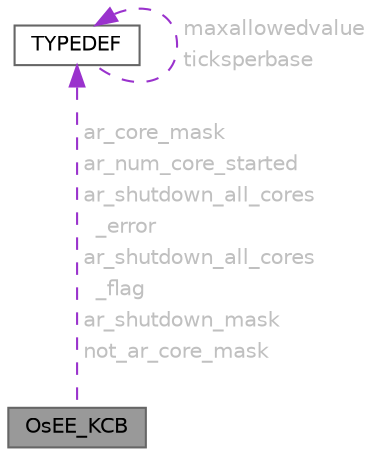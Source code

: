 digraph "OsEE_KCB"
{
 // LATEX_PDF_SIZE
  bgcolor="transparent";
  edge [fontname=Helvetica,fontsize=10,labelfontname=Helvetica,labelfontsize=10];
  node [fontname=Helvetica,fontsize=10,shape=box,height=0.2,width=0.4];
  Node1 [id="Node000001",label="OsEE_KCB",height=0.2,width=0.4,color="gray40", fillcolor="grey60", style="filled", fontcolor="black",tooltip="This is the Kernel Control Block."];
  Node2 -> Node1 [id="edge1_Node000001_Node000002",dir="back",color="darkorchid3",style="dashed",tooltip=" ",label=<<TABLE CELLBORDER="0" BORDER="0"><TR><TD VALIGN="top" ALIGN="LEFT" CELLPADDING="1" CELLSPACING="0">ar_core_mask</TD></TR>
<TR><TD VALIGN="top" ALIGN="LEFT" CELLPADDING="1" CELLSPACING="0">ar_num_core_started</TD></TR>
<TR><TD VALIGN="top" ALIGN="LEFT" CELLPADDING="1" CELLSPACING="0">ar_shutdown_all_cores</TD></TR>
<TR><TD VALIGN="top" ALIGN="LEFT" CELLPADDING="1" CELLSPACING="0">&nbsp;&nbsp;_error</TD></TR>
<TR><TD VALIGN="top" ALIGN="LEFT" CELLPADDING="1" CELLSPACING="0">ar_shutdown_all_cores</TD></TR>
<TR><TD VALIGN="top" ALIGN="LEFT" CELLPADDING="1" CELLSPACING="0">&nbsp;&nbsp;_flag</TD></TR>
<TR><TD VALIGN="top" ALIGN="LEFT" CELLPADDING="1" CELLSPACING="0">ar_shutdown_mask</TD></TR>
<TR><TD VALIGN="top" ALIGN="LEFT" CELLPADDING="1" CELLSPACING="0">not_ar_core_mask</TD></TR>
</TABLE>> ,fontcolor="grey" ];
  Node2 [id="Node000002",label="TYPEDEF",height=0.2,width=0.4,color="gray40", fillcolor="white", style="filled",URL="$structTYPEDEF.html",tooltip="The AlarmBaseType stores information about a counter."];
  Node2 -> Node2 [id="edge2_Node000002_Node000002",dir="back",color="darkorchid3",style="dashed",tooltip=" ",label=<<TABLE CELLBORDER="0" BORDER="0"><TR><TD VALIGN="top" ALIGN="LEFT" CELLPADDING="1" CELLSPACING="0">maxallowedvalue</TD></TR>
<TR><TD VALIGN="top" ALIGN="LEFT" CELLPADDING="1" CELLSPACING="0">ticksperbase</TD></TR>
</TABLE>> ,fontcolor="grey" ];
}
